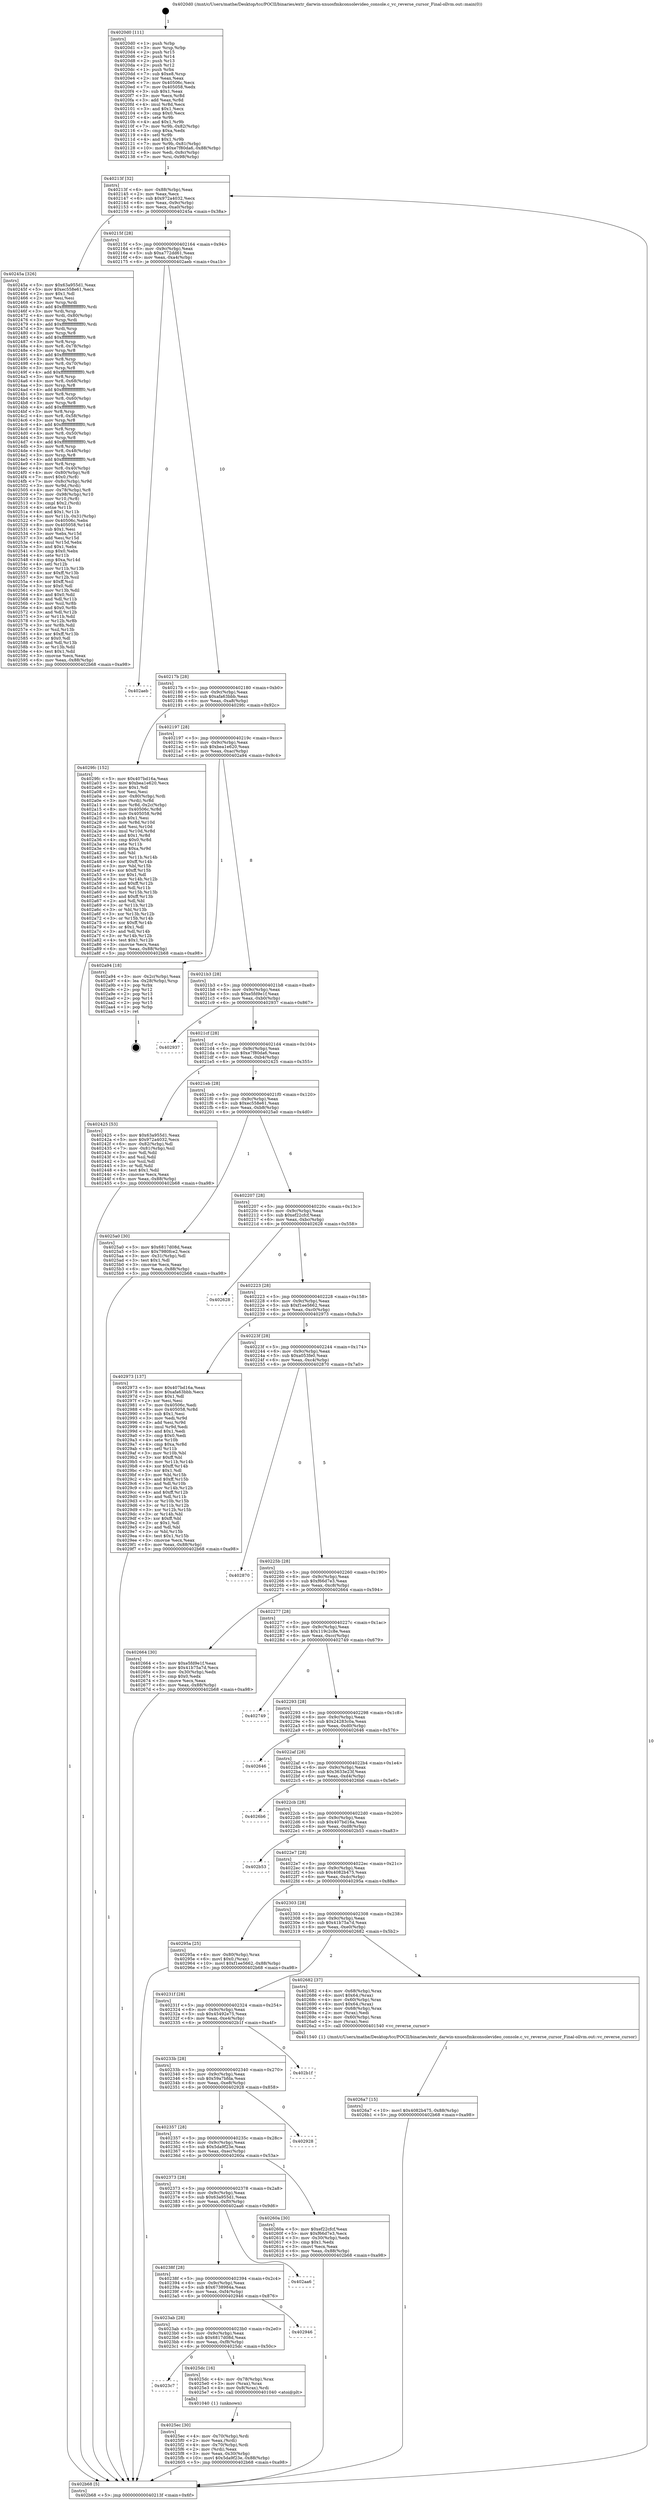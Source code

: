 digraph "0x4020d0" {
  label = "0x4020d0 (/mnt/c/Users/mathe/Desktop/tcc/POCII/binaries/extr_darwin-xnuosfmkconsolevideo_console.c_vc_reverse_cursor_Final-ollvm.out::main(0))"
  labelloc = "t"
  node[shape=record]

  Entry [label="",width=0.3,height=0.3,shape=circle,fillcolor=black,style=filled]
  "0x40213f" [label="{
     0x40213f [32]\l
     | [instrs]\l
     &nbsp;&nbsp;0x40213f \<+6\>: mov -0x88(%rbp),%eax\l
     &nbsp;&nbsp;0x402145 \<+2\>: mov %eax,%ecx\l
     &nbsp;&nbsp;0x402147 \<+6\>: sub $0x972a4032,%ecx\l
     &nbsp;&nbsp;0x40214d \<+6\>: mov %eax,-0x9c(%rbp)\l
     &nbsp;&nbsp;0x402153 \<+6\>: mov %ecx,-0xa0(%rbp)\l
     &nbsp;&nbsp;0x402159 \<+6\>: je 000000000040245a \<main+0x38a\>\l
  }"]
  "0x40245a" [label="{
     0x40245a [326]\l
     | [instrs]\l
     &nbsp;&nbsp;0x40245a \<+5\>: mov $0x63a955d1,%eax\l
     &nbsp;&nbsp;0x40245f \<+5\>: mov $0xec558e61,%ecx\l
     &nbsp;&nbsp;0x402464 \<+2\>: mov $0x1,%dl\l
     &nbsp;&nbsp;0x402466 \<+2\>: xor %esi,%esi\l
     &nbsp;&nbsp;0x402468 \<+3\>: mov %rsp,%rdi\l
     &nbsp;&nbsp;0x40246b \<+4\>: add $0xfffffffffffffff0,%rdi\l
     &nbsp;&nbsp;0x40246f \<+3\>: mov %rdi,%rsp\l
     &nbsp;&nbsp;0x402472 \<+4\>: mov %rdi,-0x80(%rbp)\l
     &nbsp;&nbsp;0x402476 \<+3\>: mov %rsp,%rdi\l
     &nbsp;&nbsp;0x402479 \<+4\>: add $0xfffffffffffffff0,%rdi\l
     &nbsp;&nbsp;0x40247d \<+3\>: mov %rdi,%rsp\l
     &nbsp;&nbsp;0x402480 \<+3\>: mov %rsp,%r8\l
     &nbsp;&nbsp;0x402483 \<+4\>: add $0xfffffffffffffff0,%r8\l
     &nbsp;&nbsp;0x402487 \<+3\>: mov %r8,%rsp\l
     &nbsp;&nbsp;0x40248a \<+4\>: mov %r8,-0x78(%rbp)\l
     &nbsp;&nbsp;0x40248e \<+3\>: mov %rsp,%r8\l
     &nbsp;&nbsp;0x402491 \<+4\>: add $0xfffffffffffffff0,%r8\l
     &nbsp;&nbsp;0x402495 \<+3\>: mov %r8,%rsp\l
     &nbsp;&nbsp;0x402498 \<+4\>: mov %r8,-0x70(%rbp)\l
     &nbsp;&nbsp;0x40249c \<+3\>: mov %rsp,%r8\l
     &nbsp;&nbsp;0x40249f \<+4\>: add $0xfffffffffffffff0,%r8\l
     &nbsp;&nbsp;0x4024a3 \<+3\>: mov %r8,%rsp\l
     &nbsp;&nbsp;0x4024a6 \<+4\>: mov %r8,-0x68(%rbp)\l
     &nbsp;&nbsp;0x4024aa \<+3\>: mov %rsp,%r8\l
     &nbsp;&nbsp;0x4024ad \<+4\>: add $0xfffffffffffffff0,%r8\l
     &nbsp;&nbsp;0x4024b1 \<+3\>: mov %r8,%rsp\l
     &nbsp;&nbsp;0x4024b4 \<+4\>: mov %r8,-0x60(%rbp)\l
     &nbsp;&nbsp;0x4024b8 \<+3\>: mov %rsp,%r8\l
     &nbsp;&nbsp;0x4024bb \<+4\>: add $0xfffffffffffffff0,%r8\l
     &nbsp;&nbsp;0x4024bf \<+3\>: mov %r8,%rsp\l
     &nbsp;&nbsp;0x4024c2 \<+4\>: mov %r8,-0x58(%rbp)\l
     &nbsp;&nbsp;0x4024c6 \<+3\>: mov %rsp,%r8\l
     &nbsp;&nbsp;0x4024c9 \<+4\>: add $0xfffffffffffffff0,%r8\l
     &nbsp;&nbsp;0x4024cd \<+3\>: mov %r8,%rsp\l
     &nbsp;&nbsp;0x4024d0 \<+4\>: mov %r8,-0x50(%rbp)\l
     &nbsp;&nbsp;0x4024d4 \<+3\>: mov %rsp,%r8\l
     &nbsp;&nbsp;0x4024d7 \<+4\>: add $0xfffffffffffffff0,%r8\l
     &nbsp;&nbsp;0x4024db \<+3\>: mov %r8,%rsp\l
     &nbsp;&nbsp;0x4024de \<+4\>: mov %r8,-0x48(%rbp)\l
     &nbsp;&nbsp;0x4024e2 \<+3\>: mov %rsp,%r8\l
     &nbsp;&nbsp;0x4024e5 \<+4\>: add $0xfffffffffffffff0,%r8\l
     &nbsp;&nbsp;0x4024e9 \<+3\>: mov %r8,%rsp\l
     &nbsp;&nbsp;0x4024ec \<+4\>: mov %r8,-0x40(%rbp)\l
     &nbsp;&nbsp;0x4024f0 \<+4\>: mov -0x80(%rbp),%r8\l
     &nbsp;&nbsp;0x4024f4 \<+7\>: movl $0x0,(%r8)\l
     &nbsp;&nbsp;0x4024fb \<+7\>: mov -0x8c(%rbp),%r9d\l
     &nbsp;&nbsp;0x402502 \<+3\>: mov %r9d,(%rdi)\l
     &nbsp;&nbsp;0x402505 \<+4\>: mov -0x78(%rbp),%r8\l
     &nbsp;&nbsp;0x402509 \<+7\>: mov -0x98(%rbp),%r10\l
     &nbsp;&nbsp;0x402510 \<+3\>: mov %r10,(%r8)\l
     &nbsp;&nbsp;0x402513 \<+3\>: cmpl $0x2,(%rdi)\l
     &nbsp;&nbsp;0x402516 \<+4\>: setne %r11b\l
     &nbsp;&nbsp;0x40251a \<+4\>: and $0x1,%r11b\l
     &nbsp;&nbsp;0x40251e \<+4\>: mov %r11b,-0x31(%rbp)\l
     &nbsp;&nbsp;0x402522 \<+7\>: mov 0x40506c,%ebx\l
     &nbsp;&nbsp;0x402529 \<+8\>: mov 0x405058,%r14d\l
     &nbsp;&nbsp;0x402531 \<+3\>: sub $0x1,%esi\l
     &nbsp;&nbsp;0x402534 \<+3\>: mov %ebx,%r15d\l
     &nbsp;&nbsp;0x402537 \<+3\>: add %esi,%r15d\l
     &nbsp;&nbsp;0x40253a \<+4\>: imul %r15d,%ebx\l
     &nbsp;&nbsp;0x40253e \<+3\>: and $0x1,%ebx\l
     &nbsp;&nbsp;0x402541 \<+3\>: cmp $0x0,%ebx\l
     &nbsp;&nbsp;0x402544 \<+4\>: sete %r11b\l
     &nbsp;&nbsp;0x402548 \<+4\>: cmp $0xa,%r14d\l
     &nbsp;&nbsp;0x40254c \<+4\>: setl %r12b\l
     &nbsp;&nbsp;0x402550 \<+3\>: mov %r11b,%r13b\l
     &nbsp;&nbsp;0x402553 \<+4\>: xor $0xff,%r13b\l
     &nbsp;&nbsp;0x402557 \<+3\>: mov %r12b,%sil\l
     &nbsp;&nbsp;0x40255a \<+4\>: xor $0xff,%sil\l
     &nbsp;&nbsp;0x40255e \<+3\>: xor $0x0,%dl\l
     &nbsp;&nbsp;0x402561 \<+3\>: mov %r13b,%dil\l
     &nbsp;&nbsp;0x402564 \<+4\>: and $0x0,%dil\l
     &nbsp;&nbsp;0x402568 \<+3\>: and %dl,%r11b\l
     &nbsp;&nbsp;0x40256b \<+3\>: mov %sil,%r8b\l
     &nbsp;&nbsp;0x40256e \<+4\>: and $0x0,%r8b\l
     &nbsp;&nbsp;0x402572 \<+3\>: and %dl,%r12b\l
     &nbsp;&nbsp;0x402575 \<+3\>: or %r11b,%dil\l
     &nbsp;&nbsp;0x402578 \<+3\>: or %r12b,%r8b\l
     &nbsp;&nbsp;0x40257b \<+3\>: xor %r8b,%dil\l
     &nbsp;&nbsp;0x40257e \<+3\>: or %sil,%r13b\l
     &nbsp;&nbsp;0x402581 \<+4\>: xor $0xff,%r13b\l
     &nbsp;&nbsp;0x402585 \<+3\>: or $0x0,%dl\l
     &nbsp;&nbsp;0x402588 \<+3\>: and %dl,%r13b\l
     &nbsp;&nbsp;0x40258b \<+3\>: or %r13b,%dil\l
     &nbsp;&nbsp;0x40258e \<+4\>: test $0x1,%dil\l
     &nbsp;&nbsp;0x402592 \<+3\>: cmovne %ecx,%eax\l
     &nbsp;&nbsp;0x402595 \<+6\>: mov %eax,-0x88(%rbp)\l
     &nbsp;&nbsp;0x40259b \<+5\>: jmp 0000000000402b68 \<main+0xa98\>\l
  }"]
  "0x40215f" [label="{
     0x40215f [28]\l
     | [instrs]\l
     &nbsp;&nbsp;0x40215f \<+5\>: jmp 0000000000402164 \<main+0x94\>\l
     &nbsp;&nbsp;0x402164 \<+6\>: mov -0x9c(%rbp),%eax\l
     &nbsp;&nbsp;0x40216a \<+5\>: sub $0xa772dd61,%eax\l
     &nbsp;&nbsp;0x40216f \<+6\>: mov %eax,-0xa4(%rbp)\l
     &nbsp;&nbsp;0x402175 \<+6\>: je 0000000000402aeb \<main+0xa1b\>\l
  }"]
  Exit [label="",width=0.3,height=0.3,shape=circle,fillcolor=black,style=filled,peripheries=2]
  "0x402aeb" [label="{
     0x402aeb\l
  }", style=dashed]
  "0x40217b" [label="{
     0x40217b [28]\l
     | [instrs]\l
     &nbsp;&nbsp;0x40217b \<+5\>: jmp 0000000000402180 \<main+0xb0\>\l
     &nbsp;&nbsp;0x402180 \<+6\>: mov -0x9c(%rbp),%eax\l
     &nbsp;&nbsp;0x402186 \<+5\>: sub $0xafa63bbb,%eax\l
     &nbsp;&nbsp;0x40218b \<+6\>: mov %eax,-0xa8(%rbp)\l
     &nbsp;&nbsp;0x402191 \<+6\>: je 00000000004029fc \<main+0x92c\>\l
  }"]
  "0x4026a7" [label="{
     0x4026a7 [15]\l
     | [instrs]\l
     &nbsp;&nbsp;0x4026a7 \<+10\>: movl $0x4082b475,-0x88(%rbp)\l
     &nbsp;&nbsp;0x4026b1 \<+5\>: jmp 0000000000402b68 \<main+0xa98\>\l
  }"]
  "0x4029fc" [label="{
     0x4029fc [152]\l
     | [instrs]\l
     &nbsp;&nbsp;0x4029fc \<+5\>: mov $0x407bd16a,%eax\l
     &nbsp;&nbsp;0x402a01 \<+5\>: mov $0xbea1e620,%ecx\l
     &nbsp;&nbsp;0x402a06 \<+2\>: mov $0x1,%dl\l
     &nbsp;&nbsp;0x402a08 \<+2\>: xor %esi,%esi\l
     &nbsp;&nbsp;0x402a0a \<+4\>: mov -0x80(%rbp),%rdi\l
     &nbsp;&nbsp;0x402a0e \<+3\>: mov (%rdi),%r8d\l
     &nbsp;&nbsp;0x402a11 \<+4\>: mov %r8d,-0x2c(%rbp)\l
     &nbsp;&nbsp;0x402a15 \<+8\>: mov 0x40506c,%r8d\l
     &nbsp;&nbsp;0x402a1d \<+8\>: mov 0x405058,%r9d\l
     &nbsp;&nbsp;0x402a25 \<+3\>: sub $0x1,%esi\l
     &nbsp;&nbsp;0x402a28 \<+3\>: mov %r8d,%r10d\l
     &nbsp;&nbsp;0x402a2b \<+3\>: add %esi,%r10d\l
     &nbsp;&nbsp;0x402a2e \<+4\>: imul %r10d,%r8d\l
     &nbsp;&nbsp;0x402a32 \<+4\>: and $0x1,%r8d\l
     &nbsp;&nbsp;0x402a36 \<+4\>: cmp $0x0,%r8d\l
     &nbsp;&nbsp;0x402a3a \<+4\>: sete %r11b\l
     &nbsp;&nbsp;0x402a3e \<+4\>: cmp $0xa,%r9d\l
     &nbsp;&nbsp;0x402a42 \<+3\>: setl %bl\l
     &nbsp;&nbsp;0x402a45 \<+3\>: mov %r11b,%r14b\l
     &nbsp;&nbsp;0x402a48 \<+4\>: xor $0xff,%r14b\l
     &nbsp;&nbsp;0x402a4c \<+3\>: mov %bl,%r15b\l
     &nbsp;&nbsp;0x402a4f \<+4\>: xor $0xff,%r15b\l
     &nbsp;&nbsp;0x402a53 \<+3\>: xor $0x1,%dl\l
     &nbsp;&nbsp;0x402a56 \<+3\>: mov %r14b,%r12b\l
     &nbsp;&nbsp;0x402a59 \<+4\>: and $0xff,%r12b\l
     &nbsp;&nbsp;0x402a5d \<+3\>: and %dl,%r11b\l
     &nbsp;&nbsp;0x402a60 \<+3\>: mov %r15b,%r13b\l
     &nbsp;&nbsp;0x402a63 \<+4\>: and $0xff,%r13b\l
     &nbsp;&nbsp;0x402a67 \<+2\>: and %dl,%bl\l
     &nbsp;&nbsp;0x402a69 \<+3\>: or %r11b,%r12b\l
     &nbsp;&nbsp;0x402a6c \<+3\>: or %bl,%r13b\l
     &nbsp;&nbsp;0x402a6f \<+3\>: xor %r13b,%r12b\l
     &nbsp;&nbsp;0x402a72 \<+3\>: or %r15b,%r14b\l
     &nbsp;&nbsp;0x402a75 \<+4\>: xor $0xff,%r14b\l
     &nbsp;&nbsp;0x402a79 \<+3\>: or $0x1,%dl\l
     &nbsp;&nbsp;0x402a7c \<+3\>: and %dl,%r14b\l
     &nbsp;&nbsp;0x402a7f \<+3\>: or %r14b,%r12b\l
     &nbsp;&nbsp;0x402a82 \<+4\>: test $0x1,%r12b\l
     &nbsp;&nbsp;0x402a86 \<+3\>: cmovne %ecx,%eax\l
     &nbsp;&nbsp;0x402a89 \<+6\>: mov %eax,-0x88(%rbp)\l
     &nbsp;&nbsp;0x402a8f \<+5\>: jmp 0000000000402b68 \<main+0xa98\>\l
  }"]
  "0x402197" [label="{
     0x402197 [28]\l
     | [instrs]\l
     &nbsp;&nbsp;0x402197 \<+5\>: jmp 000000000040219c \<main+0xcc\>\l
     &nbsp;&nbsp;0x40219c \<+6\>: mov -0x9c(%rbp),%eax\l
     &nbsp;&nbsp;0x4021a2 \<+5\>: sub $0xbea1e620,%eax\l
     &nbsp;&nbsp;0x4021a7 \<+6\>: mov %eax,-0xac(%rbp)\l
     &nbsp;&nbsp;0x4021ad \<+6\>: je 0000000000402a94 \<main+0x9c4\>\l
  }"]
  "0x4025ec" [label="{
     0x4025ec [30]\l
     | [instrs]\l
     &nbsp;&nbsp;0x4025ec \<+4\>: mov -0x70(%rbp),%rdi\l
     &nbsp;&nbsp;0x4025f0 \<+2\>: mov %eax,(%rdi)\l
     &nbsp;&nbsp;0x4025f2 \<+4\>: mov -0x70(%rbp),%rdi\l
     &nbsp;&nbsp;0x4025f6 \<+2\>: mov (%rdi),%eax\l
     &nbsp;&nbsp;0x4025f8 \<+3\>: mov %eax,-0x30(%rbp)\l
     &nbsp;&nbsp;0x4025fb \<+10\>: movl $0x5da9f23e,-0x88(%rbp)\l
     &nbsp;&nbsp;0x402605 \<+5\>: jmp 0000000000402b68 \<main+0xa98\>\l
  }"]
  "0x402a94" [label="{
     0x402a94 [18]\l
     | [instrs]\l
     &nbsp;&nbsp;0x402a94 \<+3\>: mov -0x2c(%rbp),%eax\l
     &nbsp;&nbsp;0x402a97 \<+4\>: lea -0x28(%rbp),%rsp\l
     &nbsp;&nbsp;0x402a9b \<+1\>: pop %rbx\l
     &nbsp;&nbsp;0x402a9c \<+2\>: pop %r12\l
     &nbsp;&nbsp;0x402a9e \<+2\>: pop %r13\l
     &nbsp;&nbsp;0x402aa0 \<+2\>: pop %r14\l
     &nbsp;&nbsp;0x402aa2 \<+2\>: pop %r15\l
     &nbsp;&nbsp;0x402aa4 \<+1\>: pop %rbp\l
     &nbsp;&nbsp;0x402aa5 \<+1\>: ret\l
  }"]
  "0x4021b3" [label="{
     0x4021b3 [28]\l
     | [instrs]\l
     &nbsp;&nbsp;0x4021b3 \<+5\>: jmp 00000000004021b8 \<main+0xe8\>\l
     &nbsp;&nbsp;0x4021b8 \<+6\>: mov -0x9c(%rbp),%eax\l
     &nbsp;&nbsp;0x4021be \<+5\>: sub $0xe5fd9e1f,%eax\l
     &nbsp;&nbsp;0x4021c3 \<+6\>: mov %eax,-0xb0(%rbp)\l
     &nbsp;&nbsp;0x4021c9 \<+6\>: je 0000000000402937 \<main+0x867\>\l
  }"]
  "0x4023c7" [label="{
     0x4023c7\l
  }", style=dashed]
  "0x402937" [label="{
     0x402937\l
  }", style=dashed]
  "0x4021cf" [label="{
     0x4021cf [28]\l
     | [instrs]\l
     &nbsp;&nbsp;0x4021cf \<+5\>: jmp 00000000004021d4 \<main+0x104\>\l
     &nbsp;&nbsp;0x4021d4 \<+6\>: mov -0x9c(%rbp),%eax\l
     &nbsp;&nbsp;0x4021da \<+5\>: sub $0xe7f80da6,%eax\l
     &nbsp;&nbsp;0x4021df \<+6\>: mov %eax,-0xb4(%rbp)\l
     &nbsp;&nbsp;0x4021e5 \<+6\>: je 0000000000402425 \<main+0x355\>\l
  }"]
  "0x4025dc" [label="{
     0x4025dc [16]\l
     | [instrs]\l
     &nbsp;&nbsp;0x4025dc \<+4\>: mov -0x78(%rbp),%rax\l
     &nbsp;&nbsp;0x4025e0 \<+3\>: mov (%rax),%rax\l
     &nbsp;&nbsp;0x4025e3 \<+4\>: mov 0x8(%rax),%rdi\l
     &nbsp;&nbsp;0x4025e7 \<+5\>: call 0000000000401040 \<atoi@plt\>\l
     | [calls]\l
     &nbsp;&nbsp;0x401040 \{1\} (unknown)\l
  }"]
  "0x402425" [label="{
     0x402425 [53]\l
     | [instrs]\l
     &nbsp;&nbsp;0x402425 \<+5\>: mov $0x63a955d1,%eax\l
     &nbsp;&nbsp;0x40242a \<+5\>: mov $0x972a4032,%ecx\l
     &nbsp;&nbsp;0x40242f \<+6\>: mov -0x82(%rbp),%dl\l
     &nbsp;&nbsp;0x402435 \<+7\>: mov -0x81(%rbp),%sil\l
     &nbsp;&nbsp;0x40243c \<+3\>: mov %dl,%dil\l
     &nbsp;&nbsp;0x40243f \<+3\>: and %sil,%dil\l
     &nbsp;&nbsp;0x402442 \<+3\>: xor %sil,%dl\l
     &nbsp;&nbsp;0x402445 \<+3\>: or %dl,%dil\l
     &nbsp;&nbsp;0x402448 \<+4\>: test $0x1,%dil\l
     &nbsp;&nbsp;0x40244c \<+3\>: cmovne %ecx,%eax\l
     &nbsp;&nbsp;0x40244f \<+6\>: mov %eax,-0x88(%rbp)\l
     &nbsp;&nbsp;0x402455 \<+5\>: jmp 0000000000402b68 \<main+0xa98\>\l
  }"]
  "0x4021eb" [label="{
     0x4021eb [28]\l
     | [instrs]\l
     &nbsp;&nbsp;0x4021eb \<+5\>: jmp 00000000004021f0 \<main+0x120\>\l
     &nbsp;&nbsp;0x4021f0 \<+6\>: mov -0x9c(%rbp),%eax\l
     &nbsp;&nbsp;0x4021f6 \<+5\>: sub $0xec558e61,%eax\l
     &nbsp;&nbsp;0x4021fb \<+6\>: mov %eax,-0xb8(%rbp)\l
     &nbsp;&nbsp;0x402201 \<+6\>: je 00000000004025a0 \<main+0x4d0\>\l
  }"]
  "0x402b68" [label="{
     0x402b68 [5]\l
     | [instrs]\l
     &nbsp;&nbsp;0x402b68 \<+5\>: jmp 000000000040213f \<main+0x6f\>\l
  }"]
  "0x4020d0" [label="{
     0x4020d0 [111]\l
     | [instrs]\l
     &nbsp;&nbsp;0x4020d0 \<+1\>: push %rbp\l
     &nbsp;&nbsp;0x4020d1 \<+3\>: mov %rsp,%rbp\l
     &nbsp;&nbsp;0x4020d4 \<+2\>: push %r15\l
     &nbsp;&nbsp;0x4020d6 \<+2\>: push %r14\l
     &nbsp;&nbsp;0x4020d8 \<+2\>: push %r13\l
     &nbsp;&nbsp;0x4020da \<+2\>: push %r12\l
     &nbsp;&nbsp;0x4020dc \<+1\>: push %rbx\l
     &nbsp;&nbsp;0x4020dd \<+7\>: sub $0xe8,%rsp\l
     &nbsp;&nbsp;0x4020e4 \<+2\>: xor %eax,%eax\l
     &nbsp;&nbsp;0x4020e6 \<+7\>: mov 0x40506c,%ecx\l
     &nbsp;&nbsp;0x4020ed \<+7\>: mov 0x405058,%edx\l
     &nbsp;&nbsp;0x4020f4 \<+3\>: sub $0x1,%eax\l
     &nbsp;&nbsp;0x4020f7 \<+3\>: mov %ecx,%r8d\l
     &nbsp;&nbsp;0x4020fa \<+3\>: add %eax,%r8d\l
     &nbsp;&nbsp;0x4020fd \<+4\>: imul %r8d,%ecx\l
     &nbsp;&nbsp;0x402101 \<+3\>: and $0x1,%ecx\l
     &nbsp;&nbsp;0x402104 \<+3\>: cmp $0x0,%ecx\l
     &nbsp;&nbsp;0x402107 \<+4\>: sete %r9b\l
     &nbsp;&nbsp;0x40210b \<+4\>: and $0x1,%r9b\l
     &nbsp;&nbsp;0x40210f \<+7\>: mov %r9b,-0x82(%rbp)\l
     &nbsp;&nbsp;0x402116 \<+3\>: cmp $0xa,%edx\l
     &nbsp;&nbsp;0x402119 \<+4\>: setl %r9b\l
     &nbsp;&nbsp;0x40211d \<+4\>: and $0x1,%r9b\l
     &nbsp;&nbsp;0x402121 \<+7\>: mov %r9b,-0x81(%rbp)\l
     &nbsp;&nbsp;0x402128 \<+10\>: movl $0xe7f80da6,-0x88(%rbp)\l
     &nbsp;&nbsp;0x402132 \<+6\>: mov %edi,-0x8c(%rbp)\l
     &nbsp;&nbsp;0x402138 \<+7\>: mov %rsi,-0x98(%rbp)\l
  }"]
  "0x4023ab" [label="{
     0x4023ab [28]\l
     | [instrs]\l
     &nbsp;&nbsp;0x4023ab \<+5\>: jmp 00000000004023b0 \<main+0x2e0\>\l
     &nbsp;&nbsp;0x4023b0 \<+6\>: mov -0x9c(%rbp),%eax\l
     &nbsp;&nbsp;0x4023b6 \<+5\>: sub $0x6817d08d,%eax\l
     &nbsp;&nbsp;0x4023bb \<+6\>: mov %eax,-0xf8(%rbp)\l
     &nbsp;&nbsp;0x4023c1 \<+6\>: je 00000000004025dc \<main+0x50c\>\l
  }"]
  "0x402946" [label="{
     0x402946\l
  }", style=dashed]
  "0x4025a0" [label="{
     0x4025a0 [30]\l
     | [instrs]\l
     &nbsp;&nbsp;0x4025a0 \<+5\>: mov $0x6817d08d,%eax\l
     &nbsp;&nbsp;0x4025a5 \<+5\>: mov $0x7980fce2,%ecx\l
     &nbsp;&nbsp;0x4025aa \<+3\>: mov -0x31(%rbp),%dl\l
     &nbsp;&nbsp;0x4025ad \<+3\>: test $0x1,%dl\l
     &nbsp;&nbsp;0x4025b0 \<+3\>: cmovne %ecx,%eax\l
     &nbsp;&nbsp;0x4025b3 \<+6\>: mov %eax,-0x88(%rbp)\l
     &nbsp;&nbsp;0x4025b9 \<+5\>: jmp 0000000000402b68 \<main+0xa98\>\l
  }"]
  "0x402207" [label="{
     0x402207 [28]\l
     | [instrs]\l
     &nbsp;&nbsp;0x402207 \<+5\>: jmp 000000000040220c \<main+0x13c\>\l
     &nbsp;&nbsp;0x40220c \<+6\>: mov -0x9c(%rbp),%eax\l
     &nbsp;&nbsp;0x402212 \<+5\>: sub $0xef22cfcf,%eax\l
     &nbsp;&nbsp;0x402217 \<+6\>: mov %eax,-0xbc(%rbp)\l
     &nbsp;&nbsp;0x40221d \<+6\>: je 0000000000402628 \<main+0x558\>\l
  }"]
  "0x40238f" [label="{
     0x40238f [28]\l
     | [instrs]\l
     &nbsp;&nbsp;0x40238f \<+5\>: jmp 0000000000402394 \<main+0x2c4\>\l
     &nbsp;&nbsp;0x402394 \<+6\>: mov -0x9c(%rbp),%eax\l
     &nbsp;&nbsp;0x40239a \<+5\>: sub $0x6738984a,%eax\l
     &nbsp;&nbsp;0x40239f \<+6\>: mov %eax,-0xf4(%rbp)\l
     &nbsp;&nbsp;0x4023a5 \<+6\>: je 0000000000402946 \<main+0x876\>\l
  }"]
  "0x402628" [label="{
     0x402628\l
  }", style=dashed]
  "0x402223" [label="{
     0x402223 [28]\l
     | [instrs]\l
     &nbsp;&nbsp;0x402223 \<+5\>: jmp 0000000000402228 \<main+0x158\>\l
     &nbsp;&nbsp;0x402228 \<+6\>: mov -0x9c(%rbp),%eax\l
     &nbsp;&nbsp;0x40222e \<+5\>: sub $0xf1ee5662,%eax\l
     &nbsp;&nbsp;0x402233 \<+6\>: mov %eax,-0xc0(%rbp)\l
     &nbsp;&nbsp;0x402239 \<+6\>: je 0000000000402973 \<main+0x8a3\>\l
  }"]
  "0x402aa6" [label="{
     0x402aa6\l
  }", style=dashed]
  "0x402973" [label="{
     0x402973 [137]\l
     | [instrs]\l
     &nbsp;&nbsp;0x402973 \<+5\>: mov $0x407bd16a,%eax\l
     &nbsp;&nbsp;0x402978 \<+5\>: mov $0xafa63bbb,%ecx\l
     &nbsp;&nbsp;0x40297d \<+2\>: mov $0x1,%dl\l
     &nbsp;&nbsp;0x40297f \<+2\>: xor %esi,%esi\l
     &nbsp;&nbsp;0x402981 \<+7\>: mov 0x40506c,%edi\l
     &nbsp;&nbsp;0x402988 \<+8\>: mov 0x405058,%r8d\l
     &nbsp;&nbsp;0x402990 \<+3\>: sub $0x1,%esi\l
     &nbsp;&nbsp;0x402993 \<+3\>: mov %edi,%r9d\l
     &nbsp;&nbsp;0x402996 \<+3\>: add %esi,%r9d\l
     &nbsp;&nbsp;0x402999 \<+4\>: imul %r9d,%edi\l
     &nbsp;&nbsp;0x40299d \<+3\>: and $0x1,%edi\l
     &nbsp;&nbsp;0x4029a0 \<+3\>: cmp $0x0,%edi\l
     &nbsp;&nbsp;0x4029a3 \<+4\>: sete %r10b\l
     &nbsp;&nbsp;0x4029a7 \<+4\>: cmp $0xa,%r8d\l
     &nbsp;&nbsp;0x4029ab \<+4\>: setl %r11b\l
     &nbsp;&nbsp;0x4029af \<+3\>: mov %r10b,%bl\l
     &nbsp;&nbsp;0x4029b2 \<+3\>: xor $0xff,%bl\l
     &nbsp;&nbsp;0x4029b5 \<+3\>: mov %r11b,%r14b\l
     &nbsp;&nbsp;0x4029b8 \<+4\>: xor $0xff,%r14b\l
     &nbsp;&nbsp;0x4029bc \<+3\>: xor $0x1,%dl\l
     &nbsp;&nbsp;0x4029bf \<+3\>: mov %bl,%r15b\l
     &nbsp;&nbsp;0x4029c2 \<+4\>: and $0xff,%r15b\l
     &nbsp;&nbsp;0x4029c6 \<+3\>: and %dl,%r10b\l
     &nbsp;&nbsp;0x4029c9 \<+3\>: mov %r14b,%r12b\l
     &nbsp;&nbsp;0x4029cc \<+4\>: and $0xff,%r12b\l
     &nbsp;&nbsp;0x4029d0 \<+3\>: and %dl,%r11b\l
     &nbsp;&nbsp;0x4029d3 \<+3\>: or %r10b,%r15b\l
     &nbsp;&nbsp;0x4029d6 \<+3\>: or %r11b,%r12b\l
     &nbsp;&nbsp;0x4029d9 \<+3\>: xor %r12b,%r15b\l
     &nbsp;&nbsp;0x4029dc \<+3\>: or %r14b,%bl\l
     &nbsp;&nbsp;0x4029df \<+3\>: xor $0xff,%bl\l
     &nbsp;&nbsp;0x4029e2 \<+3\>: or $0x1,%dl\l
     &nbsp;&nbsp;0x4029e5 \<+2\>: and %dl,%bl\l
     &nbsp;&nbsp;0x4029e7 \<+3\>: or %bl,%r15b\l
     &nbsp;&nbsp;0x4029ea \<+4\>: test $0x1,%r15b\l
     &nbsp;&nbsp;0x4029ee \<+3\>: cmovne %ecx,%eax\l
     &nbsp;&nbsp;0x4029f1 \<+6\>: mov %eax,-0x88(%rbp)\l
     &nbsp;&nbsp;0x4029f7 \<+5\>: jmp 0000000000402b68 \<main+0xa98\>\l
  }"]
  "0x40223f" [label="{
     0x40223f [28]\l
     | [instrs]\l
     &nbsp;&nbsp;0x40223f \<+5\>: jmp 0000000000402244 \<main+0x174\>\l
     &nbsp;&nbsp;0x402244 \<+6\>: mov -0x9c(%rbp),%eax\l
     &nbsp;&nbsp;0x40224a \<+5\>: sub $0xa053fe0,%eax\l
     &nbsp;&nbsp;0x40224f \<+6\>: mov %eax,-0xc4(%rbp)\l
     &nbsp;&nbsp;0x402255 \<+6\>: je 0000000000402870 \<main+0x7a0\>\l
  }"]
  "0x402373" [label="{
     0x402373 [28]\l
     | [instrs]\l
     &nbsp;&nbsp;0x402373 \<+5\>: jmp 0000000000402378 \<main+0x2a8\>\l
     &nbsp;&nbsp;0x402378 \<+6\>: mov -0x9c(%rbp),%eax\l
     &nbsp;&nbsp;0x40237e \<+5\>: sub $0x63a955d1,%eax\l
     &nbsp;&nbsp;0x402383 \<+6\>: mov %eax,-0xf0(%rbp)\l
     &nbsp;&nbsp;0x402389 \<+6\>: je 0000000000402aa6 \<main+0x9d6\>\l
  }"]
  "0x402870" [label="{
     0x402870\l
  }", style=dashed]
  "0x40225b" [label="{
     0x40225b [28]\l
     | [instrs]\l
     &nbsp;&nbsp;0x40225b \<+5\>: jmp 0000000000402260 \<main+0x190\>\l
     &nbsp;&nbsp;0x402260 \<+6\>: mov -0x9c(%rbp),%eax\l
     &nbsp;&nbsp;0x402266 \<+5\>: sub $0xf66d7e3,%eax\l
     &nbsp;&nbsp;0x40226b \<+6\>: mov %eax,-0xc8(%rbp)\l
     &nbsp;&nbsp;0x402271 \<+6\>: je 0000000000402664 \<main+0x594\>\l
  }"]
  "0x40260a" [label="{
     0x40260a [30]\l
     | [instrs]\l
     &nbsp;&nbsp;0x40260a \<+5\>: mov $0xef22cfcf,%eax\l
     &nbsp;&nbsp;0x40260f \<+5\>: mov $0xf66d7e3,%ecx\l
     &nbsp;&nbsp;0x402614 \<+3\>: mov -0x30(%rbp),%edx\l
     &nbsp;&nbsp;0x402617 \<+3\>: cmp $0x1,%edx\l
     &nbsp;&nbsp;0x40261a \<+3\>: cmovl %ecx,%eax\l
     &nbsp;&nbsp;0x40261d \<+6\>: mov %eax,-0x88(%rbp)\l
     &nbsp;&nbsp;0x402623 \<+5\>: jmp 0000000000402b68 \<main+0xa98\>\l
  }"]
  "0x402664" [label="{
     0x402664 [30]\l
     | [instrs]\l
     &nbsp;&nbsp;0x402664 \<+5\>: mov $0xe5fd9e1f,%eax\l
     &nbsp;&nbsp;0x402669 \<+5\>: mov $0x41b75a7d,%ecx\l
     &nbsp;&nbsp;0x40266e \<+3\>: mov -0x30(%rbp),%edx\l
     &nbsp;&nbsp;0x402671 \<+3\>: cmp $0x0,%edx\l
     &nbsp;&nbsp;0x402674 \<+3\>: cmove %ecx,%eax\l
     &nbsp;&nbsp;0x402677 \<+6\>: mov %eax,-0x88(%rbp)\l
     &nbsp;&nbsp;0x40267d \<+5\>: jmp 0000000000402b68 \<main+0xa98\>\l
  }"]
  "0x402277" [label="{
     0x402277 [28]\l
     | [instrs]\l
     &nbsp;&nbsp;0x402277 \<+5\>: jmp 000000000040227c \<main+0x1ac\>\l
     &nbsp;&nbsp;0x40227c \<+6\>: mov -0x9c(%rbp),%eax\l
     &nbsp;&nbsp;0x402282 \<+5\>: sub $0x119c2c8e,%eax\l
     &nbsp;&nbsp;0x402287 \<+6\>: mov %eax,-0xcc(%rbp)\l
     &nbsp;&nbsp;0x40228d \<+6\>: je 0000000000402749 \<main+0x679\>\l
  }"]
  "0x402357" [label="{
     0x402357 [28]\l
     | [instrs]\l
     &nbsp;&nbsp;0x402357 \<+5\>: jmp 000000000040235c \<main+0x28c\>\l
     &nbsp;&nbsp;0x40235c \<+6\>: mov -0x9c(%rbp),%eax\l
     &nbsp;&nbsp;0x402362 \<+5\>: sub $0x5da9f23e,%eax\l
     &nbsp;&nbsp;0x402367 \<+6\>: mov %eax,-0xec(%rbp)\l
     &nbsp;&nbsp;0x40236d \<+6\>: je 000000000040260a \<main+0x53a\>\l
  }"]
  "0x402749" [label="{
     0x402749\l
  }", style=dashed]
  "0x402293" [label="{
     0x402293 [28]\l
     | [instrs]\l
     &nbsp;&nbsp;0x402293 \<+5\>: jmp 0000000000402298 \<main+0x1c8\>\l
     &nbsp;&nbsp;0x402298 \<+6\>: mov -0x9c(%rbp),%eax\l
     &nbsp;&nbsp;0x40229e \<+5\>: sub $0x24283c0a,%eax\l
     &nbsp;&nbsp;0x4022a3 \<+6\>: mov %eax,-0xd0(%rbp)\l
     &nbsp;&nbsp;0x4022a9 \<+6\>: je 0000000000402646 \<main+0x576\>\l
  }"]
  "0x402928" [label="{
     0x402928\l
  }", style=dashed]
  "0x402646" [label="{
     0x402646\l
  }", style=dashed]
  "0x4022af" [label="{
     0x4022af [28]\l
     | [instrs]\l
     &nbsp;&nbsp;0x4022af \<+5\>: jmp 00000000004022b4 \<main+0x1e4\>\l
     &nbsp;&nbsp;0x4022b4 \<+6\>: mov -0x9c(%rbp),%eax\l
     &nbsp;&nbsp;0x4022ba \<+5\>: sub $0x3633e23f,%eax\l
     &nbsp;&nbsp;0x4022bf \<+6\>: mov %eax,-0xd4(%rbp)\l
     &nbsp;&nbsp;0x4022c5 \<+6\>: je 00000000004026b6 \<main+0x5e6\>\l
  }"]
  "0x40233b" [label="{
     0x40233b [28]\l
     | [instrs]\l
     &nbsp;&nbsp;0x40233b \<+5\>: jmp 0000000000402340 \<main+0x270\>\l
     &nbsp;&nbsp;0x402340 \<+6\>: mov -0x9c(%rbp),%eax\l
     &nbsp;&nbsp;0x402346 \<+5\>: sub $0x59a7bfda,%eax\l
     &nbsp;&nbsp;0x40234b \<+6\>: mov %eax,-0xe8(%rbp)\l
     &nbsp;&nbsp;0x402351 \<+6\>: je 0000000000402928 \<main+0x858\>\l
  }"]
  "0x4026b6" [label="{
     0x4026b6\l
  }", style=dashed]
  "0x4022cb" [label="{
     0x4022cb [28]\l
     | [instrs]\l
     &nbsp;&nbsp;0x4022cb \<+5\>: jmp 00000000004022d0 \<main+0x200\>\l
     &nbsp;&nbsp;0x4022d0 \<+6\>: mov -0x9c(%rbp),%eax\l
     &nbsp;&nbsp;0x4022d6 \<+5\>: sub $0x407bd16a,%eax\l
     &nbsp;&nbsp;0x4022db \<+6\>: mov %eax,-0xd8(%rbp)\l
     &nbsp;&nbsp;0x4022e1 \<+6\>: je 0000000000402b53 \<main+0xa83\>\l
  }"]
  "0x402b1f" [label="{
     0x402b1f\l
  }", style=dashed]
  "0x402b53" [label="{
     0x402b53\l
  }", style=dashed]
  "0x4022e7" [label="{
     0x4022e7 [28]\l
     | [instrs]\l
     &nbsp;&nbsp;0x4022e7 \<+5\>: jmp 00000000004022ec \<main+0x21c\>\l
     &nbsp;&nbsp;0x4022ec \<+6\>: mov -0x9c(%rbp),%eax\l
     &nbsp;&nbsp;0x4022f2 \<+5\>: sub $0x4082b475,%eax\l
     &nbsp;&nbsp;0x4022f7 \<+6\>: mov %eax,-0xdc(%rbp)\l
     &nbsp;&nbsp;0x4022fd \<+6\>: je 000000000040295a \<main+0x88a\>\l
  }"]
  "0x40231f" [label="{
     0x40231f [28]\l
     | [instrs]\l
     &nbsp;&nbsp;0x40231f \<+5\>: jmp 0000000000402324 \<main+0x254\>\l
     &nbsp;&nbsp;0x402324 \<+6\>: mov -0x9c(%rbp),%eax\l
     &nbsp;&nbsp;0x40232a \<+5\>: sub $0x45492e75,%eax\l
     &nbsp;&nbsp;0x40232f \<+6\>: mov %eax,-0xe4(%rbp)\l
     &nbsp;&nbsp;0x402335 \<+6\>: je 0000000000402b1f \<main+0xa4f\>\l
  }"]
  "0x40295a" [label="{
     0x40295a [25]\l
     | [instrs]\l
     &nbsp;&nbsp;0x40295a \<+4\>: mov -0x80(%rbp),%rax\l
     &nbsp;&nbsp;0x40295e \<+6\>: movl $0x0,(%rax)\l
     &nbsp;&nbsp;0x402964 \<+10\>: movl $0xf1ee5662,-0x88(%rbp)\l
     &nbsp;&nbsp;0x40296e \<+5\>: jmp 0000000000402b68 \<main+0xa98\>\l
  }"]
  "0x402303" [label="{
     0x402303 [28]\l
     | [instrs]\l
     &nbsp;&nbsp;0x402303 \<+5\>: jmp 0000000000402308 \<main+0x238\>\l
     &nbsp;&nbsp;0x402308 \<+6\>: mov -0x9c(%rbp),%eax\l
     &nbsp;&nbsp;0x40230e \<+5\>: sub $0x41b75a7d,%eax\l
     &nbsp;&nbsp;0x402313 \<+6\>: mov %eax,-0xe0(%rbp)\l
     &nbsp;&nbsp;0x402319 \<+6\>: je 0000000000402682 \<main+0x5b2\>\l
  }"]
  "0x402682" [label="{
     0x402682 [37]\l
     | [instrs]\l
     &nbsp;&nbsp;0x402682 \<+4\>: mov -0x68(%rbp),%rax\l
     &nbsp;&nbsp;0x402686 \<+6\>: movl $0x64,(%rax)\l
     &nbsp;&nbsp;0x40268c \<+4\>: mov -0x60(%rbp),%rax\l
     &nbsp;&nbsp;0x402690 \<+6\>: movl $0x64,(%rax)\l
     &nbsp;&nbsp;0x402696 \<+4\>: mov -0x68(%rbp),%rax\l
     &nbsp;&nbsp;0x40269a \<+2\>: mov (%rax),%edi\l
     &nbsp;&nbsp;0x40269c \<+4\>: mov -0x60(%rbp),%rax\l
     &nbsp;&nbsp;0x4026a0 \<+2\>: mov (%rax),%esi\l
     &nbsp;&nbsp;0x4026a2 \<+5\>: call 0000000000401540 \<vc_reverse_cursor\>\l
     | [calls]\l
     &nbsp;&nbsp;0x401540 \{1\} (/mnt/c/Users/mathe/Desktop/tcc/POCII/binaries/extr_darwin-xnuosfmkconsolevideo_console.c_vc_reverse_cursor_Final-ollvm.out::vc_reverse_cursor)\l
  }"]
  Entry -> "0x4020d0" [label=" 1"]
  "0x40213f" -> "0x40245a" [label=" 1"]
  "0x40213f" -> "0x40215f" [label=" 10"]
  "0x402a94" -> Exit [label=" 1"]
  "0x40215f" -> "0x402aeb" [label=" 0"]
  "0x40215f" -> "0x40217b" [label=" 10"]
  "0x4029fc" -> "0x402b68" [label=" 1"]
  "0x40217b" -> "0x4029fc" [label=" 1"]
  "0x40217b" -> "0x402197" [label=" 9"]
  "0x402973" -> "0x402b68" [label=" 1"]
  "0x402197" -> "0x402a94" [label=" 1"]
  "0x402197" -> "0x4021b3" [label=" 8"]
  "0x40295a" -> "0x402b68" [label=" 1"]
  "0x4021b3" -> "0x402937" [label=" 0"]
  "0x4021b3" -> "0x4021cf" [label=" 8"]
  "0x4026a7" -> "0x402b68" [label=" 1"]
  "0x4021cf" -> "0x402425" [label=" 1"]
  "0x4021cf" -> "0x4021eb" [label=" 7"]
  "0x402425" -> "0x402b68" [label=" 1"]
  "0x4020d0" -> "0x40213f" [label=" 1"]
  "0x402b68" -> "0x40213f" [label=" 10"]
  "0x402682" -> "0x4026a7" [label=" 1"]
  "0x40245a" -> "0x402b68" [label=" 1"]
  "0x40260a" -> "0x402b68" [label=" 1"]
  "0x4021eb" -> "0x4025a0" [label=" 1"]
  "0x4021eb" -> "0x402207" [label=" 6"]
  "0x4025a0" -> "0x402b68" [label=" 1"]
  "0x4025ec" -> "0x402b68" [label=" 1"]
  "0x402207" -> "0x402628" [label=" 0"]
  "0x402207" -> "0x402223" [label=" 6"]
  "0x4023ab" -> "0x4023c7" [label=" 0"]
  "0x402223" -> "0x402973" [label=" 1"]
  "0x402223" -> "0x40223f" [label=" 5"]
  "0x4023ab" -> "0x4025dc" [label=" 1"]
  "0x40223f" -> "0x402870" [label=" 0"]
  "0x40223f" -> "0x40225b" [label=" 5"]
  "0x40238f" -> "0x4023ab" [label=" 1"]
  "0x40225b" -> "0x402664" [label=" 1"]
  "0x40225b" -> "0x402277" [label=" 4"]
  "0x40238f" -> "0x402946" [label=" 0"]
  "0x402277" -> "0x402749" [label=" 0"]
  "0x402277" -> "0x402293" [label=" 4"]
  "0x402373" -> "0x40238f" [label=" 1"]
  "0x402293" -> "0x402646" [label=" 0"]
  "0x402293" -> "0x4022af" [label=" 4"]
  "0x402373" -> "0x402aa6" [label=" 0"]
  "0x4022af" -> "0x4026b6" [label=" 0"]
  "0x4022af" -> "0x4022cb" [label=" 4"]
  "0x402357" -> "0x402373" [label=" 1"]
  "0x4022cb" -> "0x402b53" [label=" 0"]
  "0x4022cb" -> "0x4022e7" [label=" 4"]
  "0x402357" -> "0x40260a" [label=" 1"]
  "0x4022e7" -> "0x40295a" [label=" 1"]
  "0x4022e7" -> "0x402303" [label=" 3"]
  "0x40233b" -> "0x402357" [label=" 2"]
  "0x402303" -> "0x402682" [label=" 1"]
  "0x402303" -> "0x40231f" [label=" 2"]
  "0x4025dc" -> "0x4025ec" [label=" 1"]
  "0x40231f" -> "0x402b1f" [label=" 0"]
  "0x40231f" -> "0x40233b" [label=" 2"]
  "0x402664" -> "0x402b68" [label=" 1"]
  "0x40233b" -> "0x402928" [label=" 0"]
}
